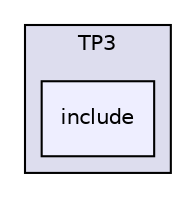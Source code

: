 digraph "TP3/include" {
  bgcolor=transparent;
  compound=true
  node [ fontsize="10", fontname="Helvetica"];
  edge [ labelfontsize="10", labelfontname="Helvetica"];
  subgraph clusterdir_8f882c94ee092464a8e9f1652b786007 {
    graph [ bgcolor="#ddddee", pencolor="black", label="TP3" fontname="Helvetica", fontsize="10", URL="dir_8f882c94ee092464a8e9f1652b786007.html"]
  dir_f0f05470ec9e4d11475af2574fc7ef47 [shape=box, label="include", style="filled", fillcolor="#eeeeff", pencolor="black", URL="dir_f0f05470ec9e4d11475af2574fc7ef47.html"];
  }
}
